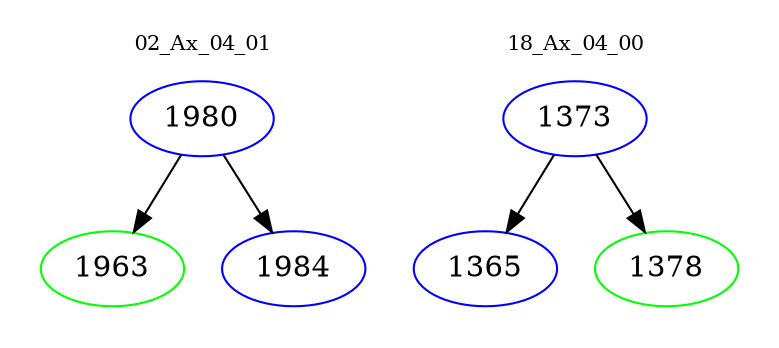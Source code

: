 digraph{
subgraph cluster_0 {
color = white
label = "02_Ax_04_01";
fontsize=10;
T0_1980 [label="1980", color="blue"]
T0_1980 -> T0_1963 [color="black"]
T0_1963 [label="1963", color="green"]
T0_1980 -> T0_1984 [color="black"]
T0_1984 [label="1984", color="blue"]
}
subgraph cluster_1 {
color = white
label = "18_Ax_04_00";
fontsize=10;
T1_1373 [label="1373", color="blue"]
T1_1373 -> T1_1365 [color="black"]
T1_1365 [label="1365", color="blue"]
T1_1373 -> T1_1378 [color="black"]
T1_1378 [label="1378", color="green"]
}
}
